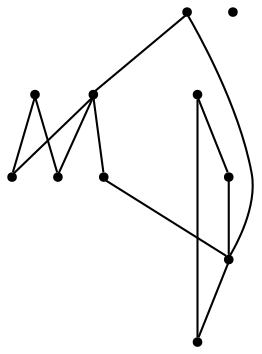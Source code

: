 graph {
  node [shape=point,comment="{\"directed\":false,\"doi\":\"10.1007/11618058_19\",\"figure\":\"5 (4)\"}"]

  v0 [pos="1559.7911836845929,1982.5365644512758"]
  v1 [pos="1506.2895121729653,1846.07091961485"]
  v2 [pos="1546.330332485465,1574.2855014223046"]
  v3 [pos="1540.8167832485465,1720.0313510316796"]
  v4 [pos="1228.4962163880814,1734.01889223041"]
  v5 [pos="1197.934265988372,2062.5729820945053"]
  v6 [pos="1175.668695494186,1832.495906136253"]
  v7 [pos="1106.6339934593025,1567.383378924746"]
  v8 [pos="1252.5131858648256,1883.5074049053776"]
  v9 [pos="1100.1536200944768,1822.1917412497785"]
  v10 [pos="958.2876317223837,1828.2959562359438"]

  v0 -- v1 [id="-9",pos="1559.7911836845929,1982.5365644512758 1506.2895121729653,1846.07091961485 1506.2895121729653,1846.07091961485 1506.2895121729653,1846.07091961485"]
  v2 -- v3 [id="-10",pos="1546.330332485465,1574.2855014223046 1540.8167832485465,1720.0313510316796 1540.8167832485465,1720.0313510316796 1540.8167832485465,1720.0313510316796"]
  v0 -- v4 [id="-15",pos="1559.7911836845929,1982.5365644512758 1228.4962163880814,1734.01889223041 1228.4962163880814,1734.01889223041 1228.4962163880814,1734.01889223041"]
  v3 -- v5 [id="-18",pos="1540.8167832485465,1720.0313510316796 1197.934265988372,2062.5729820945053 1197.934265988372,2062.5729820945053 1197.934265988372,2062.5729820945053"]
  v9 -- v7 [id="-20",pos="1100.1536200944768,1822.1917412497785 1106.6339934593025,1567.383378924746 1106.6339934593025,1567.383378924746 1106.6339934593025,1567.383378924746"]
  v2 -- v6 [id="-24",pos="1546.330332485465,1574.2855014223046 1175.668695494186,1832.495906136253 1175.668695494186,1832.495906136253 1175.668695494186,1832.495906136253"]
  v9 -- v5 [id="-28",pos="1100.1536200944768,1822.1917412497785 1197.934265988372,2062.5729820945053 1197.934265988372,2062.5729820945053 1197.934265988372,2062.5729820945053"]
  v7 -- v8 [id="-34",pos="1106.6339934593025,1567.383378924746 1252.5131858648256,1883.5074049053776 1252.5131858648256,1883.5074049053776 1252.5131858648256,1883.5074049053776"]
  v7 -- v4 [id="-35",pos="1106.6339934593025,1567.383378924746 1228.4962163880814,1734.01889223041 1228.4962163880814,1734.01889223041 1228.4962163880814,1734.01889223041"]
  v7 -- v1 [id="-37",pos="1106.6339934593025,1567.383378924746 1506.2895121729653,1846.07091961485 1506.2895121729653,1846.07091961485 1506.2895121729653,1846.07091961485"]
  v8 -- v5 [id="-39",pos="1252.5131858648256,1883.5074049053776 1197.934265988372,2062.5729820945053 1197.934265988372,2062.5729820945053 1197.934265988372,2062.5729820945053"]
  v5 -- v6 [id="-54",pos="1197.934265988372,2062.5729820945053 1175.668695494186,1832.495906136253 1175.668695494186,1832.495906136253 1175.668695494186,1832.495906136253"]
}